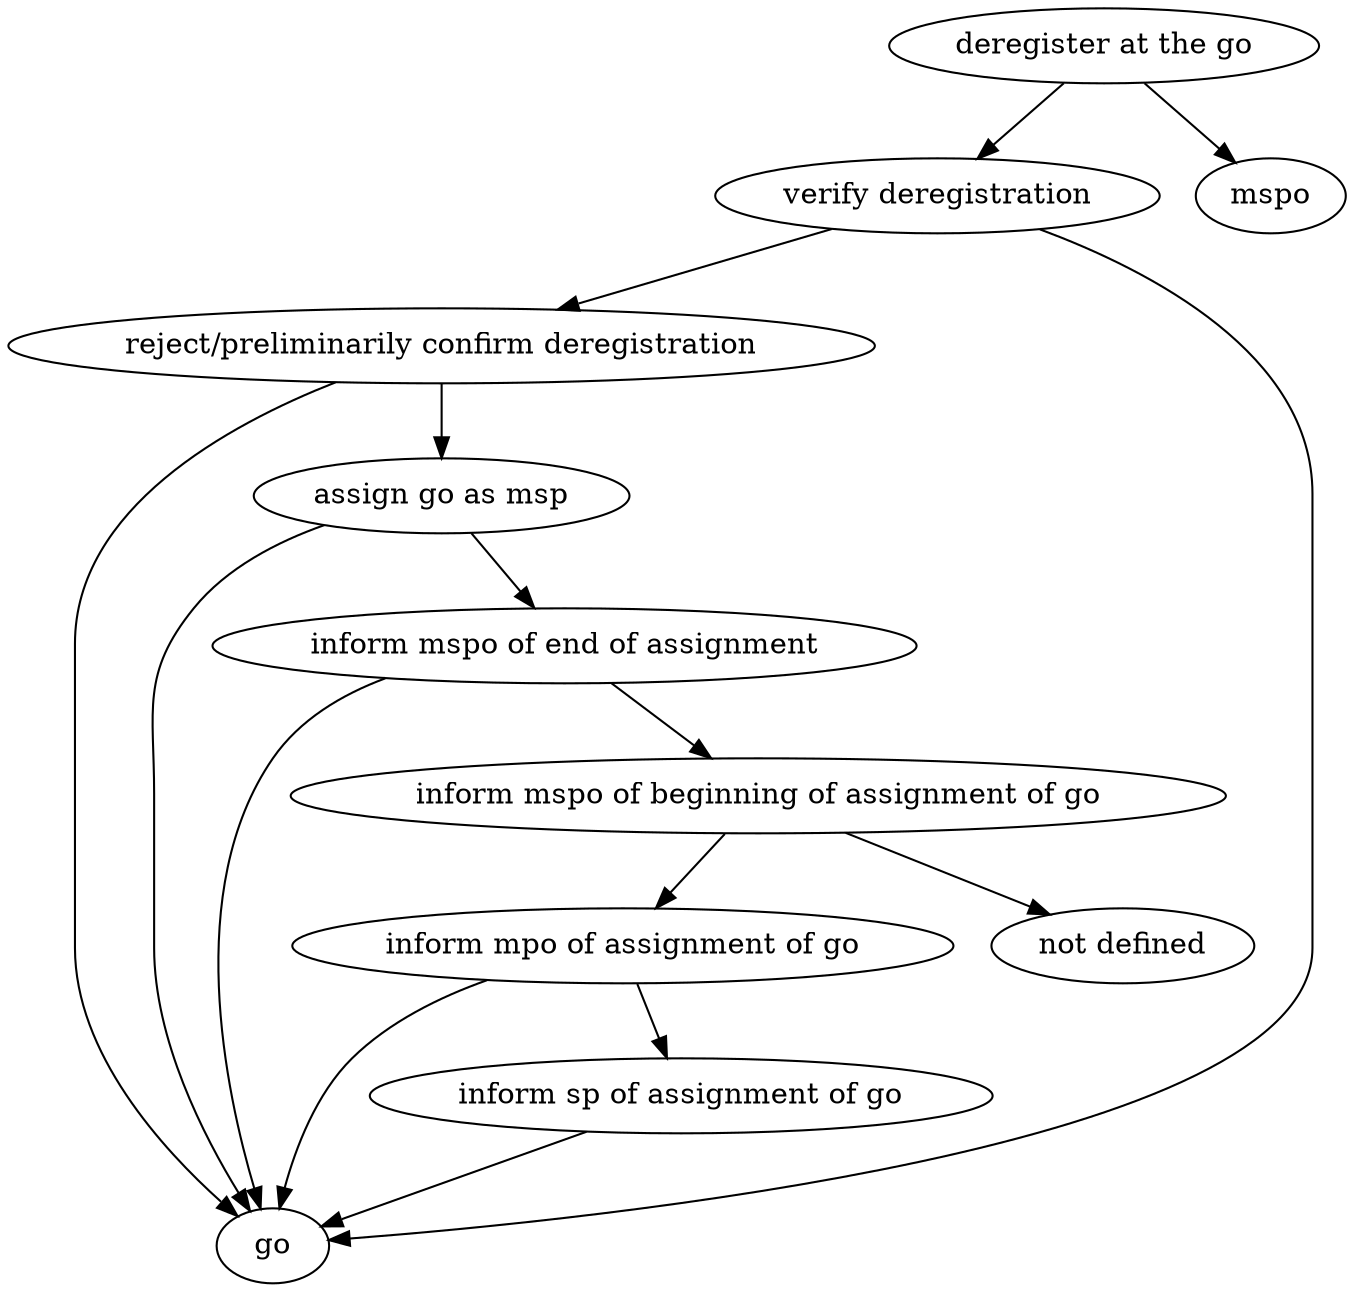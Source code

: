 strict digraph "doc-10.8" {
	graph [name="doc-10.8"];
	"deregister at the go"	[attrs="{'type': 'Activity', 'label': 'deregister at the go'}"];
	"verify deregistration"	[attrs="{'type': 'Activity', 'label': 'verify deregistration'}"];
	"deregister at the go" -> "verify deregistration"	[attrs="{'type': 'flow', 'label': 'flow'}"];
	mspo	[attrs="{'type': 'Actor', 'label': 'mspo'}"];
	"deregister at the go" -> mspo	[attrs="{'type': 'actor performer', 'label': 'actor performer'}"];
	"reject/preliminarily confirm deregistration"	[attrs="{'type': 'Activity', 'label': 'reject/preliminarily confirm deregistration'}"];
	"verify deregistration" -> "reject/preliminarily confirm deregistration"	[attrs="{'type': 'flow', 'label': 'flow'}"];
	go	[attrs="{'type': 'Actor', 'label': 'go'}"];
	"verify deregistration" -> go	[attrs="{'type': 'actor performer', 'label': 'actor performer'}"];
	"assign go as msp"	[attrs="{'type': 'Activity', 'label': 'assign go as msp'}"];
	"reject/preliminarily confirm deregistration" -> "assign go as msp"	[attrs="{'type': 'flow', 'label': 'flow'}"];
	"reject/preliminarily confirm deregistration" -> go	[attrs="{'type': 'actor performer', 'label': 'actor performer'}"];
	"inform mspo of end of assignment"	[attrs="{'type': 'Activity', 'label': 'inform mspo of end of assignment'}"];
	"assign go as msp" -> "inform mspo of end of assignment"	[attrs="{'type': 'flow', 'label': 'flow'}"];
	"assign go as msp" -> go	[attrs="{'type': 'actor performer', 'label': 'actor performer'}"];
	"inform mspo of beginning of assignment of go"	[attrs="{'type': 'Activity', 'label': 'inform mspo of beginning of assignment of go'}"];
	"inform mspo of end of assignment" -> "inform mspo of beginning of assignment of go"	[attrs="{'type': 'flow', 'label': 'flow'}"];
	"inform mspo of end of assignment" -> go	[attrs="{'type': 'actor performer', 'label': 'actor performer'}"];
	"inform mpo of assignment of go"	[attrs="{'type': 'Activity', 'label': 'inform mpo of assignment of go'}"];
	"inform mspo of beginning of assignment of go" -> "inform mpo of assignment of go"	[attrs="{'type': 'flow', 'label': 'flow'}"];
	"not defined"	[attrs="{'type': 'Actor', 'label': 'not defined'}"];
	"inform mspo of beginning of assignment of go" -> "not defined"	[attrs="{'type': 'actor performer', 'label': 'actor performer'}"];
	"inform sp of assignment of go"	[attrs="{'type': 'Activity', 'label': 'inform sp of assignment of go'}"];
	"inform mpo of assignment of go" -> "inform sp of assignment of go"	[attrs="{'type': 'flow', 'label': 'flow'}"];
	"inform mpo of assignment of go" -> go	[attrs="{'type': 'actor performer', 'label': 'actor performer'}"];
	"inform sp of assignment of go" -> go	[attrs="{'type': 'actor performer', 'label': 'actor performer'}"];
}
